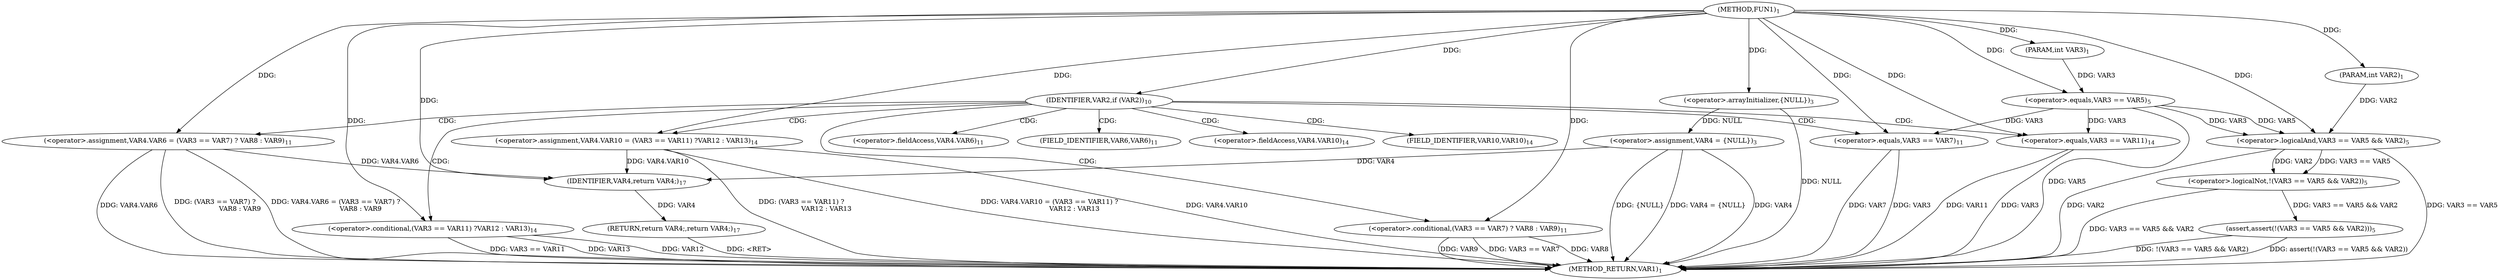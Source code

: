 digraph "FUN1" {  
"8" [label = <(METHOD,FUN1)<SUB>1</SUB>> ]
"51" [label = <(METHOD_RETURN,VAR1)<SUB>1</SUB>> ]
"9" [label = <(PARAM,int VAR2)<SUB>1</SUB>> ]
"10" [label = <(PARAM,int VAR3)<SUB>1</SUB>> ]
"13" [label = <(&lt;operator&gt;.assignment,VAR4 = {NULL})<SUB>3</SUB>> ]
"17" [label = <(assert,assert(!(VAR3 == VAR5 &amp;&amp; VAR2)))<SUB>5</SUB>> ]
"49" [label = <(RETURN,return VAR4;,return VAR4;)<SUB>17</SUB>> ]
"25" [label = <(IDENTIFIER,VAR2,if (VAR2))<SUB>10</SUB>> ]
"50" [label = <(IDENTIFIER,VAR4,return VAR4;)<SUB>17</SUB>> ]
"15" [label = <(&lt;operator&gt;.arrayInitializer,{NULL})<SUB>3</SUB>> ]
"18" [label = <(&lt;operator&gt;.logicalNot,!(VAR3 == VAR5 &amp;&amp; VAR2))<SUB>5</SUB>> ]
"27" [label = <(&lt;operator&gt;.assignment,VAR4.VAR6 = (VAR3 == VAR7) ?
 			VAR8 : VAR9)<SUB>11</SUB>> ]
"19" [label = <(&lt;operator&gt;.logicalAnd,VAR3 == VAR5 &amp;&amp; VAR2)<SUB>5</SUB>> ]
"39" [label = <(&lt;operator&gt;.assignment,VAR4.VAR10 = (VAR3 == VAR11) ?
			VAR12 : VAR13)<SUB>14</SUB>> ]
"20" [label = <(&lt;operator&gt;.equals,VAR3 == VAR5)<SUB>5</SUB>> ]
"31" [label = <(&lt;operator&gt;.conditional,(VAR3 == VAR7) ?
 			VAR8 : VAR9)<SUB>11</SUB>> ]
"32" [label = <(&lt;operator&gt;.equals,VAR3 == VAR7)<SUB>11</SUB>> ]
"43" [label = <(&lt;operator&gt;.conditional,(VAR3 == VAR11) ?
			VAR12 : VAR13)<SUB>14</SUB>> ]
"44" [label = <(&lt;operator&gt;.equals,VAR3 == VAR11)<SUB>14</SUB>> ]
"28" [label = <(&lt;operator&gt;.fieldAccess,VAR4.VAR6)<SUB>11</SUB>> ]
"30" [label = <(FIELD_IDENTIFIER,VAR6,VAR6)<SUB>11</SUB>> ]
"40" [label = <(&lt;operator&gt;.fieldAccess,VAR4.VAR10)<SUB>14</SUB>> ]
"42" [label = <(FIELD_IDENTIFIER,VAR10,VAR10)<SUB>14</SUB>> ]
  "49" -> "51"  [ label = "DDG: &lt;RET&gt;"] 
  "13" -> "51"  [ label = "DDG: VAR4"] 
  "13" -> "51"  [ label = "DDG: {NULL}"] 
  "13" -> "51"  [ label = "DDG: VAR4 = {NULL}"] 
  "19" -> "51"  [ label = "DDG: VAR3 == VAR5"] 
  "19" -> "51"  [ label = "DDG: VAR2"] 
  "18" -> "51"  [ label = "DDG: VAR3 == VAR5 &amp;&amp; VAR2"] 
  "17" -> "51"  [ label = "DDG: !(VAR3 == VAR5 &amp;&amp; VAR2)"] 
  "17" -> "51"  [ label = "DDG: assert(!(VAR3 == VAR5 &amp;&amp; VAR2))"] 
  "39" -> "51"  [ label = "DDG: VAR4.VAR10"] 
  "44" -> "51"  [ label = "DDG: VAR3"] 
  "43" -> "51"  [ label = "DDG: VAR3 == VAR11"] 
  "43" -> "51"  [ label = "DDG: VAR13"] 
  "39" -> "51"  [ label = "DDG: (VAR3 == VAR11) ?
			VAR12 : VAR13"] 
  "39" -> "51"  [ label = "DDG: VAR4.VAR10 = (VAR3 == VAR11) ?
			VAR12 : VAR13"] 
  "27" -> "51"  [ label = "DDG: VAR4.VAR6"] 
  "32" -> "51"  [ label = "DDG: VAR3"] 
  "31" -> "51"  [ label = "DDG: VAR3 == VAR7"] 
  "31" -> "51"  [ label = "DDG: VAR8"] 
  "27" -> "51"  [ label = "DDG: (VAR3 == VAR7) ?
 			VAR8 : VAR9"] 
  "27" -> "51"  [ label = "DDG: VAR4.VAR6 = (VAR3 == VAR7) ?
 			VAR8 : VAR9"] 
  "20" -> "51"  [ label = "DDG: VAR5"] 
  "44" -> "51"  [ label = "DDG: VAR11"] 
  "15" -> "51"  [ label = "DDG: NULL"] 
  "32" -> "51"  [ label = "DDG: VAR7"] 
  "31" -> "51"  [ label = "DDG: VAR9"] 
  "43" -> "51"  [ label = "DDG: VAR12"] 
  "8" -> "9"  [ label = "DDG: "] 
  "8" -> "10"  [ label = "DDG: "] 
  "15" -> "13"  [ label = "DDG: NULL"] 
  "50" -> "49"  [ label = "DDG: VAR4"] 
  "18" -> "17"  [ label = "DDG: VAR3 == VAR5 &amp;&amp; VAR2"] 
  "8" -> "25"  [ label = "DDG: "] 
  "39" -> "50"  [ label = "DDG: VAR4.VAR10"] 
  "13" -> "50"  [ label = "DDG: VAR4"] 
  "27" -> "50"  [ label = "DDG: VAR4.VAR6"] 
  "8" -> "50"  [ label = "DDG: "] 
  "8" -> "15"  [ label = "DDG: "] 
  "19" -> "18"  [ label = "DDG: VAR3 == VAR5"] 
  "19" -> "18"  [ label = "DDG: VAR2"] 
  "8" -> "27"  [ label = "DDG: "] 
  "20" -> "19"  [ label = "DDG: VAR3"] 
  "20" -> "19"  [ label = "DDG: VAR5"] 
  "9" -> "19"  [ label = "DDG: VAR2"] 
  "8" -> "19"  [ label = "DDG: "] 
  "8" -> "39"  [ label = "DDG: "] 
  "10" -> "20"  [ label = "DDG: VAR3"] 
  "8" -> "20"  [ label = "DDG: "] 
  "8" -> "31"  [ label = "DDG: "] 
  "20" -> "32"  [ label = "DDG: VAR3"] 
  "8" -> "32"  [ label = "DDG: "] 
  "8" -> "43"  [ label = "DDG: "] 
  "20" -> "44"  [ label = "DDG: VAR3"] 
  "8" -> "44"  [ label = "DDG: "] 
  "25" -> "40"  [ label = "CDG: "] 
  "25" -> "30"  [ label = "CDG: "] 
  "25" -> "32"  [ label = "CDG: "] 
  "25" -> "42"  [ label = "CDG: "] 
  "25" -> "28"  [ label = "CDG: "] 
  "25" -> "44"  [ label = "CDG: "] 
  "25" -> "39"  [ label = "CDG: "] 
  "25" -> "27"  [ label = "CDG: "] 
  "25" -> "31"  [ label = "CDG: "] 
  "25" -> "43"  [ label = "CDG: "] 
}

